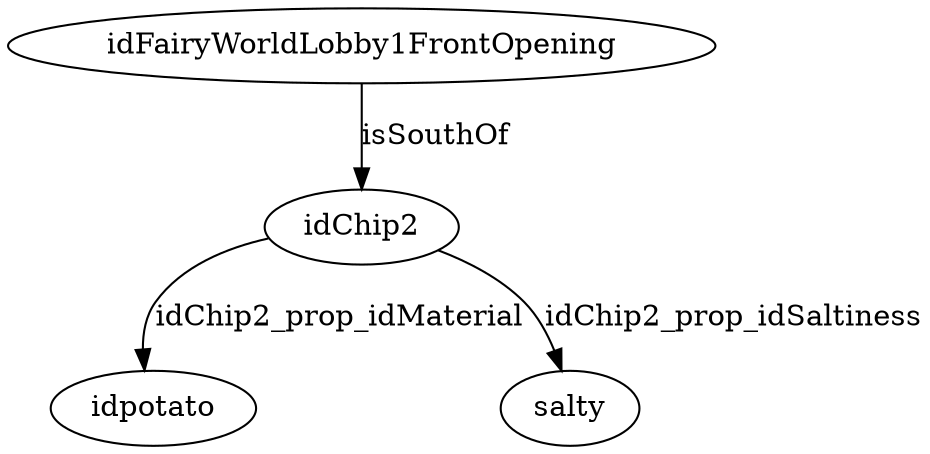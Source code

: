 strict digraph  {
idFairyWorldLobby1FrontOpening [node_type=entity_node, root=root];
idChip2;
idpotato;
salty;
idFairyWorldLobby1FrontOpening -> idChip2  [edge_type=relationship, label=isSouthOf];
idChip2 -> idpotato  [edge_type=property, label=idChip2_prop_idMaterial];
idChip2 -> salty  [edge_type=property, label=idChip2_prop_idSaltiness];
}
